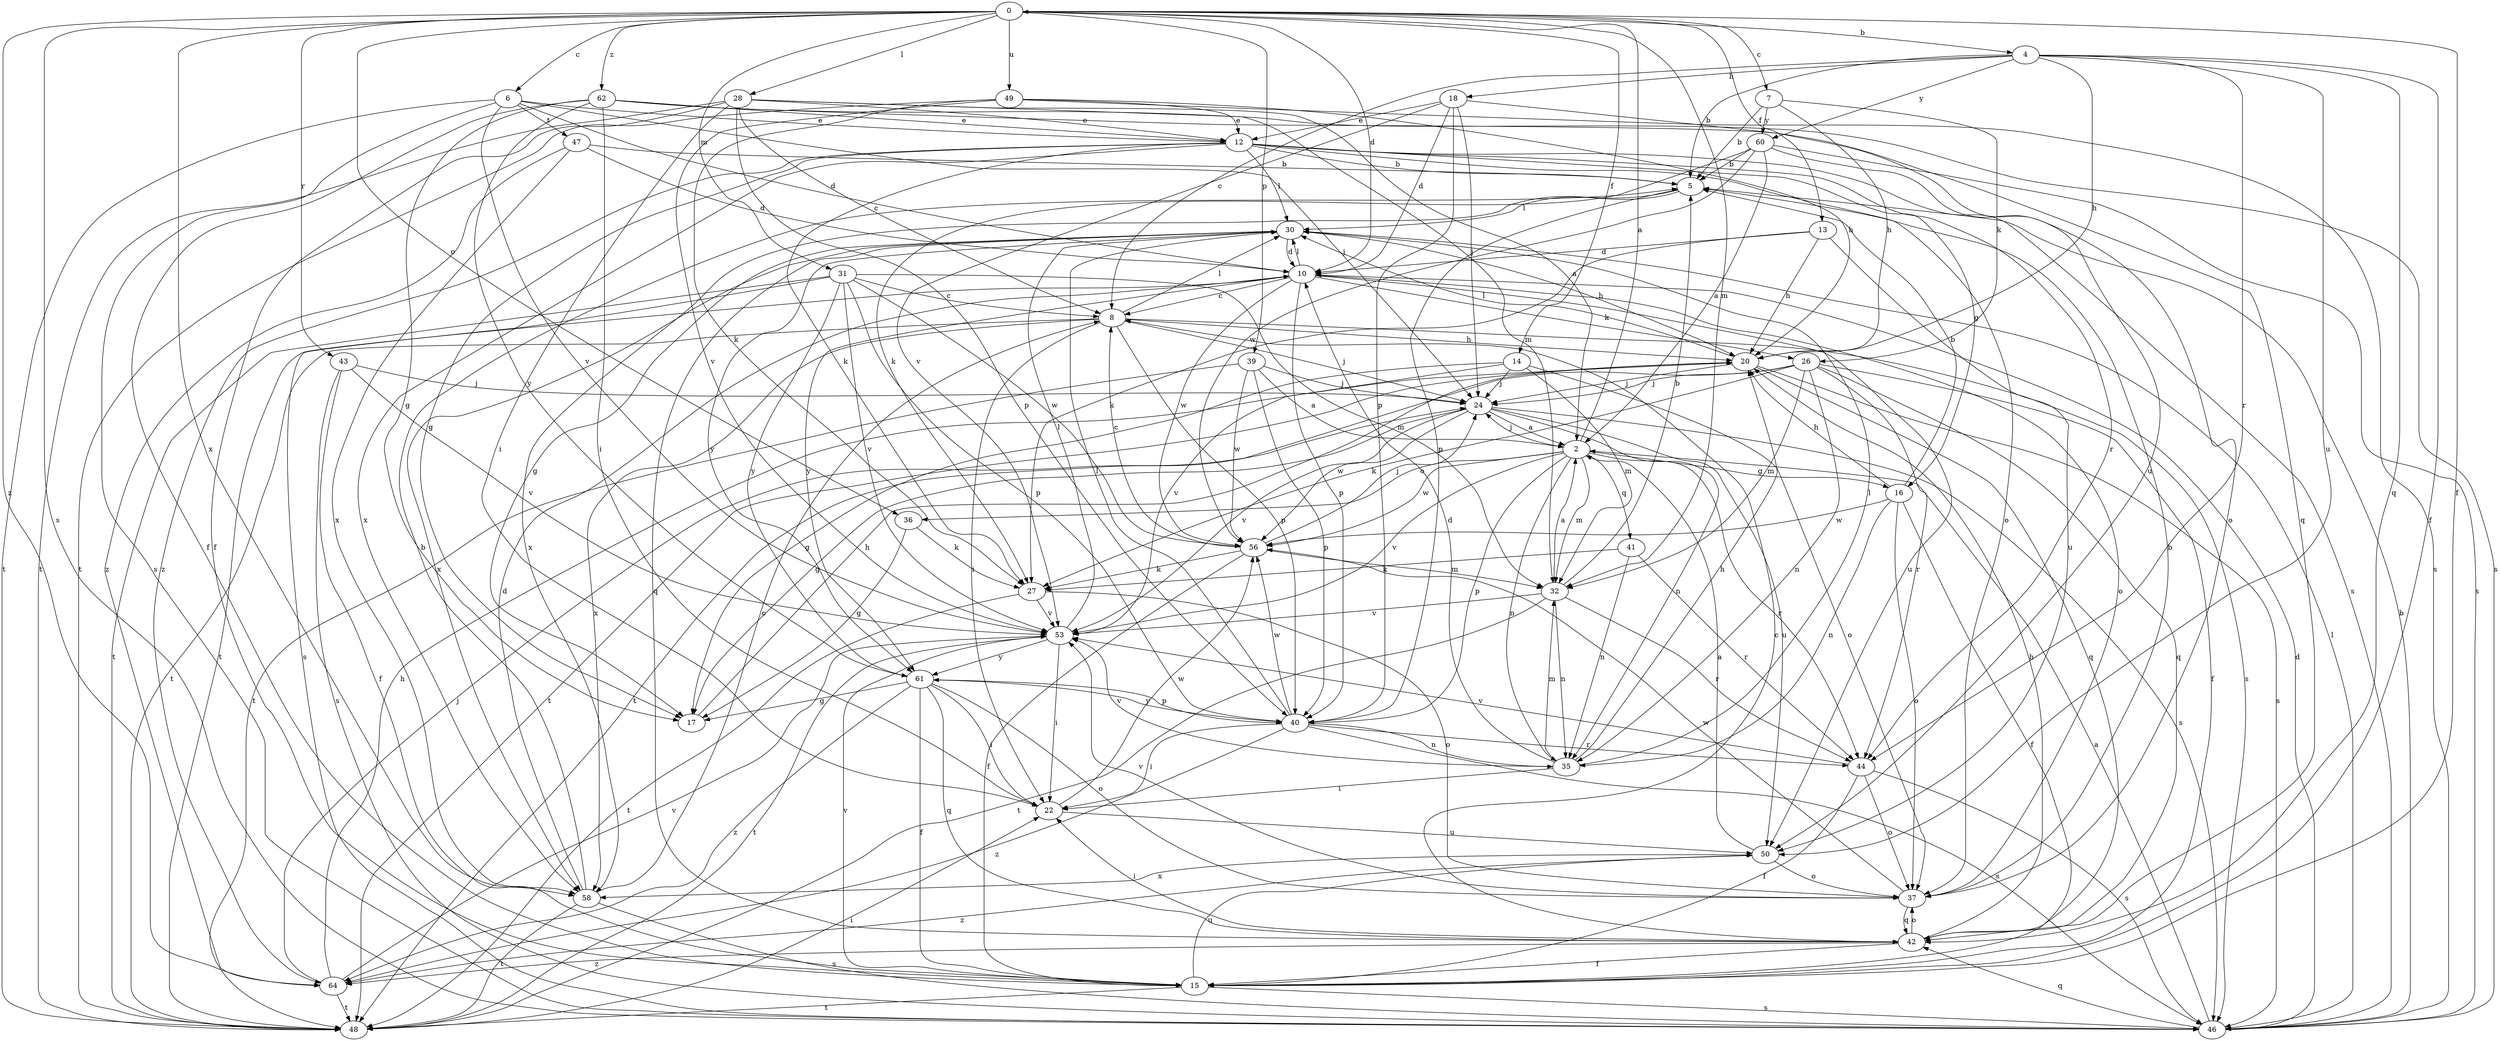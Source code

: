strict digraph  {
0;
2;
4;
5;
6;
7;
8;
10;
12;
13;
14;
15;
16;
17;
18;
20;
22;
24;
26;
27;
28;
30;
31;
32;
35;
36;
37;
39;
40;
41;
42;
43;
44;
46;
47;
48;
49;
50;
53;
56;
58;
60;
61;
62;
64;
0 -> 4  [label=b];
0 -> 6  [label=c];
0 -> 7  [label=c];
0 -> 10  [label=d];
0 -> 13  [label=f];
0 -> 14  [label=f];
0 -> 15  [label=f];
0 -> 28  [label=l];
0 -> 31  [label=m];
0 -> 32  [label=m];
0 -> 36  [label=o];
0 -> 39  [label=p];
0 -> 43  [label=r];
0 -> 46  [label=s];
0 -> 49  [label=u];
0 -> 58  [label=x];
0 -> 62  [label=z];
0 -> 64  [label=z];
2 -> 0  [label=a];
2 -> 16  [label=g];
2 -> 24  [label=j];
2 -> 32  [label=m];
2 -> 35  [label=n];
2 -> 36  [label=o];
2 -> 40  [label=p];
2 -> 41  [label=q];
2 -> 44  [label=r];
2 -> 53  [label=v];
2 -> 56  [label=w];
4 -> 5  [label=b];
4 -> 8  [label=c];
4 -> 15  [label=f];
4 -> 18  [label=h];
4 -> 20  [label=h];
4 -> 42  [label=q];
4 -> 44  [label=r];
4 -> 50  [label=u];
4 -> 60  [label=y];
5 -> 30  [label=l];
5 -> 40  [label=p];
5 -> 58  [label=x];
6 -> 10  [label=d];
6 -> 12  [label=e];
6 -> 24  [label=j];
6 -> 46  [label=s];
6 -> 47  [label=t];
6 -> 48  [label=t];
6 -> 53  [label=v];
7 -> 5  [label=b];
7 -> 20  [label=h];
7 -> 26  [label=k];
7 -> 60  [label=y];
8 -> 20  [label=h];
8 -> 22  [label=i];
8 -> 24  [label=j];
8 -> 30  [label=l];
8 -> 40  [label=p];
8 -> 46  [label=s];
8 -> 48  [label=t];
8 -> 58  [label=x];
10 -> 8  [label=c];
10 -> 26  [label=k];
10 -> 30  [label=l];
10 -> 37  [label=o];
10 -> 40  [label=p];
10 -> 48  [label=t];
10 -> 50  [label=u];
10 -> 56  [label=w];
10 -> 61  [label=y];
12 -> 5  [label=b];
12 -> 16  [label=g];
12 -> 17  [label=g];
12 -> 27  [label=k];
12 -> 30  [label=l];
12 -> 37  [label=o];
12 -> 44  [label=r];
12 -> 46  [label=s];
12 -> 58  [label=x];
12 -> 64  [label=z];
13 -> 10  [label=d];
13 -> 20  [label=h];
13 -> 27  [label=k];
13 -> 50  [label=u];
14 -> 17  [label=g];
14 -> 24  [label=j];
14 -> 32  [label=m];
14 -> 37  [label=o];
14 -> 53  [label=v];
15 -> 46  [label=s];
15 -> 48  [label=t];
15 -> 50  [label=u];
15 -> 53  [label=v];
16 -> 5  [label=b];
16 -> 15  [label=f];
16 -> 20  [label=h];
16 -> 35  [label=n];
16 -> 37  [label=o];
16 -> 56  [label=w];
17 -> 20  [label=h];
18 -> 10  [label=d];
18 -> 12  [label=e];
18 -> 24  [label=j];
18 -> 40  [label=p];
18 -> 50  [label=u];
18 -> 53  [label=v];
20 -> 24  [label=j];
20 -> 30  [label=l];
20 -> 42  [label=q];
20 -> 46  [label=s];
20 -> 48  [label=t];
22 -> 50  [label=u];
22 -> 56  [label=w];
24 -> 2  [label=a];
24 -> 17  [label=g];
24 -> 35  [label=n];
24 -> 46  [label=s];
24 -> 50  [label=u];
24 -> 53  [label=v];
24 -> 56  [label=w];
26 -> 15  [label=f];
26 -> 24  [label=j];
26 -> 27  [label=k];
26 -> 32  [label=m];
26 -> 35  [label=n];
26 -> 42  [label=q];
26 -> 44  [label=r];
26 -> 48  [label=t];
27 -> 37  [label=o];
27 -> 48  [label=t];
27 -> 53  [label=v];
28 -> 2  [label=a];
28 -> 8  [label=c];
28 -> 12  [label=e];
28 -> 15  [label=f];
28 -> 22  [label=i];
28 -> 32  [label=m];
28 -> 40  [label=p];
28 -> 48  [label=t];
30 -> 10  [label=d];
30 -> 17  [label=g];
30 -> 20  [label=h];
30 -> 42  [label=q];
30 -> 58  [label=x];
30 -> 61  [label=y];
31 -> 8  [label=c];
31 -> 32  [label=m];
31 -> 40  [label=p];
31 -> 46  [label=s];
31 -> 48  [label=t];
31 -> 53  [label=v];
31 -> 56  [label=w];
31 -> 61  [label=y];
32 -> 2  [label=a];
32 -> 5  [label=b];
32 -> 35  [label=n];
32 -> 44  [label=r];
32 -> 48  [label=t];
32 -> 53  [label=v];
35 -> 10  [label=d];
35 -> 20  [label=h];
35 -> 22  [label=i];
35 -> 30  [label=l];
35 -> 32  [label=m];
35 -> 53  [label=v];
36 -> 17  [label=g];
36 -> 27  [label=k];
37 -> 5  [label=b];
37 -> 42  [label=q];
37 -> 53  [label=v];
37 -> 56  [label=w];
39 -> 2  [label=a];
39 -> 24  [label=j];
39 -> 40  [label=p];
39 -> 48  [label=t];
39 -> 56  [label=w];
40 -> 22  [label=i];
40 -> 30  [label=l];
40 -> 35  [label=n];
40 -> 44  [label=r];
40 -> 46  [label=s];
40 -> 56  [label=w];
40 -> 61  [label=y];
40 -> 64  [label=z];
41 -> 27  [label=k];
41 -> 35  [label=n];
41 -> 44  [label=r];
42 -> 8  [label=c];
42 -> 15  [label=f];
42 -> 20  [label=h];
42 -> 22  [label=i];
42 -> 37  [label=o];
42 -> 64  [label=z];
43 -> 15  [label=f];
43 -> 24  [label=j];
43 -> 46  [label=s];
43 -> 53  [label=v];
44 -> 15  [label=f];
44 -> 37  [label=o];
44 -> 46  [label=s];
44 -> 53  [label=v];
46 -> 2  [label=a];
46 -> 5  [label=b];
46 -> 10  [label=d];
46 -> 30  [label=l];
46 -> 42  [label=q];
47 -> 5  [label=b];
47 -> 10  [label=d];
47 -> 58  [label=x];
47 -> 64  [label=z];
48 -> 22  [label=i];
49 -> 12  [label=e];
49 -> 20  [label=h];
49 -> 27  [label=k];
49 -> 46  [label=s];
49 -> 48  [label=t];
49 -> 53  [label=v];
50 -> 2  [label=a];
50 -> 37  [label=o];
50 -> 58  [label=x];
50 -> 64  [label=z];
53 -> 22  [label=i];
53 -> 30  [label=l];
53 -> 48  [label=t];
53 -> 61  [label=y];
56 -> 8  [label=c];
56 -> 15  [label=f];
56 -> 24  [label=j];
56 -> 27  [label=k];
56 -> 32  [label=m];
58 -> 5  [label=b];
58 -> 8  [label=c];
58 -> 10  [label=d];
58 -> 46  [label=s];
58 -> 48  [label=t];
60 -> 2  [label=a];
60 -> 5  [label=b];
60 -> 27  [label=k];
60 -> 37  [label=o];
60 -> 46  [label=s];
60 -> 56  [label=w];
61 -> 15  [label=f];
61 -> 17  [label=g];
61 -> 22  [label=i];
61 -> 37  [label=o];
61 -> 40  [label=p];
61 -> 42  [label=q];
61 -> 64  [label=z];
62 -> 12  [label=e];
62 -> 15  [label=f];
62 -> 17  [label=g];
62 -> 22  [label=i];
62 -> 42  [label=q];
62 -> 46  [label=s];
62 -> 61  [label=y];
64 -> 20  [label=h];
64 -> 24  [label=j];
64 -> 48  [label=t];
64 -> 53  [label=v];
}

